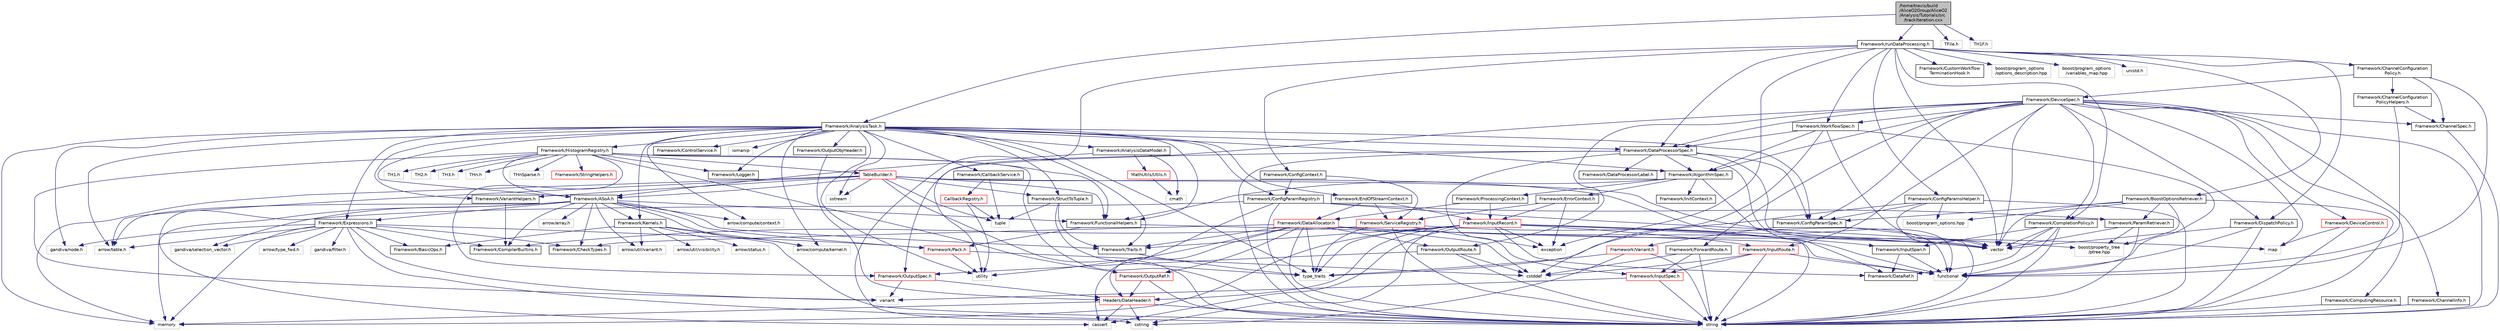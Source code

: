 digraph "/home/travis/build/AliceO2Group/AliceO2/Analysis/Tutorials/src/trackIteration.cxx"
{
 // INTERACTIVE_SVG=YES
  bgcolor="transparent";
  edge [fontname="Helvetica",fontsize="10",labelfontname="Helvetica",labelfontsize="10"];
  node [fontname="Helvetica",fontsize="10",shape=record];
  Node0 [label="/home/travis/build\l/AliceO2Group/AliceO2\l/Analysis/Tutorials/src\l/trackIteration.cxx",height=0.2,width=0.4,color="black", fillcolor="grey75", style="filled", fontcolor="black"];
  Node0 -> Node1 [color="midnightblue",fontsize="10",style="solid",fontname="Helvetica"];
  Node1 [label="Framework/runDataProcessing.h",height=0.2,width=0.4,color="black",URL="$db/dd0/runDataProcessing_8h.html"];
  Node1 -> Node2 [color="midnightblue",fontsize="10",style="solid",fontname="Helvetica"];
  Node2 [label="Framework/ChannelConfiguration\lPolicy.h",height=0.2,width=0.4,color="black",URL="$dd/d0f/ChannelConfigurationPolicy_8h.html"];
  Node2 -> Node3 [color="midnightblue",fontsize="10",style="solid",fontname="Helvetica"];
  Node3 [label="Framework/ChannelConfiguration\lPolicyHelpers.h",height=0.2,width=0.4,color="black",URL="$d6/d05/ChannelConfigurationPolicyHelpers_8h.html"];
  Node3 -> Node4 [color="midnightblue",fontsize="10",style="solid",fontname="Helvetica"];
  Node4 [label="Framework/ChannelSpec.h",height=0.2,width=0.4,color="black",URL="$d6/d72/ChannelSpec_8h.html"];
  Node4 -> Node5 [color="midnightblue",fontsize="10",style="solid",fontname="Helvetica"];
  Node5 [label="string",height=0.2,width=0.4,color="grey75"];
  Node3 -> Node6 [color="midnightblue",fontsize="10",style="solid",fontname="Helvetica"];
  Node6 [label="functional",height=0.2,width=0.4,color="grey75"];
  Node2 -> Node4 [color="midnightblue",fontsize="10",style="solid",fontname="Helvetica"];
  Node2 -> Node7 [color="midnightblue",fontsize="10",style="solid",fontname="Helvetica"];
  Node7 [label="Framework/DeviceSpec.h",height=0.2,width=0.4,color="black",URL="$df/de8/DeviceSpec_8h.html"];
  Node7 -> Node8 [color="midnightblue",fontsize="10",style="solid",fontname="Helvetica"];
  Node8 [label="Framework/WorkflowSpec.h",height=0.2,width=0.4,color="black",URL="$df/da1/WorkflowSpec_8h.html"];
  Node8 -> Node9 [color="midnightblue",fontsize="10",style="solid",fontname="Helvetica"];
  Node9 [label="Framework/DataProcessorSpec.h",height=0.2,width=0.4,color="black",URL="$d0/df4/DataProcessorSpec_8h.html"];
  Node9 -> Node10 [color="midnightblue",fontsize="10",style="solid",fontname="Helvetica"];
  Node10 [label="Framework/AlgorithmSpec.h",height=0.2,width=0.4,color="black",URL="$d0/d14/AlgorithmSpec_8h.html"];
  Node10 -> Node11 [color="midnightblue",fontsize="10",style="solid",fontname="Helvetica"];
  Node11 [label="Framework/ProcessingContext.h",height=0.2,width=0.4,color="black",URL="$de/d6a/ProcessingContext_8h.html"];
  Node11 -> Node12 [color="midnightblue",fontsize="10",style="solid",fontname="Helvetica"];
  Node12 [label="Framework/InputRecord.h",height=0.2,width=0.4,color="red",URL="$d6/d5c/InputRecord_8h.html"];
  Node12 -> Node13 [color="midnightblue",fontsize="10",style="solid",fontname="Helvetica"];
  Node13 [label="Framework/DataRef.h",height=0.2,width=0.4,color="black",URL="$d5/dfb/DataRef_8h.html"];
  Node12 -> Node84 [color="midnightblue",fontsize="10",style="solid",fontname="Helvetica"];
  Node84 [label="Framework/InputRoute.h",height=0.2,width=0.4,color="red",URL="$d5/d19/InputRoute_8h.html"];
  Node84 -> Node61 [color="midnightblue",fontsize="10",style="solid",fontname="Helvetica"];
  Node61 [label="Framework/InputSpec.h",height=0.2,width=0.4,color="red",URL="$d5/d3f/InputSpec_8h.html"];
  Node61 -> Node5 [color="midnightblue",fontsize="10",style="solid",fontname="Helvetica"];
  Node61 -> Node60 [color="midnightblue",fontsize="10",style="solid",fontname="Helvetica"];
  Node60 [label="variant",height=0.2,width=0.4,color="grey75"];
  Node84 -> Node86 [color="midnightblue",fontsize="10",style="solid",fontname="Helvetica"];
  Node86 [label="cstddef",height=0.2,width=0.4,color="grey75"];
  Node84 -> Node5 [color="midnightblue",fontsize="10",style="solid",fontname="Helvetica"];
  Node84 -> Node6 [color="midnightblue",fontsize="10",style="solid",fontname="Helvetica"];
  Node12 -> Node87 [color="midnightblue",fontsize="10",style="solid",fontname="Helvetica"];
  Node87 [label="Framework/InputSpan.h",height=0.2,width=0.4,color="black",URL="$da/d0f/InputSpan_8h.html"];
  Node87 -> Node13 [color="midnightblue",fontsize="10",style="solid",fontname="Helvetica"];
  Node87 -> Node6 [color="midnightblue",fontsize="10",style="solid",fontname="Helvetica"];
  Node12 -> Node30 [color="midnightblue",fontsize="10",style="solid",fontname="Helvetica"];
  Node30 [label="Framework/Traits.h",height=0.2,width=0.4,color="black",URL="$db/d31/Traits_8h.html"];
  Node30 -> Node28 [color="midnightblue",fontsize="10",style="solid",fontname="Helvetica"];
  Node28 [label="type_traits",height=0.2,width=0.4,color="grey75"];
  Node12 -> Node50 [color="midnightblue",fontsize="10",style="solid",fontname="Helvetica"];
  Node50 [label="Headers/DataHeader.h",height=0.2,width=0.4,color="red",URL="$dc/dcd/DataHeader_8h.html"];
  Node50 -> Node23 [color="midnightblue",fontsize="10",style="solid",fontname="Helvetica"];
  Node23 [label="memory",height=0.2,width=0.4,color="grey75"];
  Node50 -> Node52 [color="midnightblue",fontsize="10",style="solid",fontname="Helvetica"];
  Node52 [label="cassert",height=0.2,width=0.4,color="grey75"];
  Node50 -> Node53 [color="midnightblue",fontsize="10",style="solid",fontname="Helvetica"];
  Node53 [label="cstring",height=0.2,width=0.4,color="grey75"];
  Node50 -> Node5 [color="midnightblue",fontsize="10",style="solid",fontname="Helvetica"];
  Node12 -> Node5 [color="midnightblue",fontsize="10",style="solid",fontname="Helvetica"];
  Node12 -> Node29 [color="midnightblue",fontsize="10",style="solid",fontname="Helvetica"];
  Node29 [label="vector",height=0.2,width=0.4,color="grey75"];
  Node12 -> Node53 [color="midnightblue",fontsize="10",style="solid",fontname="Helvetica"];
  Node12 -> Node52 [color="midnightblue",fontsize="10",style="solid",fontname="Helvetica"];
  Node12 -> Node90 [color="midnightblue",fontsize="10",style="solid",fontname="Helvetica"];
  Node90 [label="exception",height=0.2,width=0.4,color="grey75"];
  Node12 -> Node23 [color="midnightblue",fontsize="10",style="solid",fontname="Helvetica"];
  Node12 -> Node28 [color="midnightblue",fontsize="10",style="solid",fontname="Helvetica"];
  Node11 -> Node91 [color="midnightblue",fontsize="10",style="solid",fontname="Helvetica"];
  Node91 [label="Framework/DataAllocator.h",height=0.2,width=0.4,color="red",URL="$d1/d28/DataAllocator_8h.html"];
  Node91 -> Node104 [color="midnightblue",fontsize="10",style="solid",fontname="Helvetica"];
  Node104 [label="Framework/OutputRef.h",height=0.2,width=0.4,color="red",URL="$d6/d5a/OutputRef_8h.html"];
  Node104 -> Node50 [color="midnightblue",fontsize="10",style="solid",fontname="Helvetica"];
  Node104 -> Node5 [color="midnightblue",fontsize="10",style="solid",fontname="Helvetica"];
  Node91 -> Node105 [color="midnightblue",fontsize="10",style="solid",fontname="Helvetica"];
  Node105 [label="Framework/OutputRoute.h",height=0.2,width=0.4,color="black",URL="$d6/df4/OutputRoute_8h.html"];
  Node105 -> Node49 [color="midnightblue",fontsize="10",style="solid",fontname="Helvetica"];
  Node49 [label="Framework/OutputSpec.h",height=0.2,width=0.4,color="red",URL="$db/d2d/OutputSpec_8h.html"];
  Node49 -> Node50 [color="midnightblue",fontsize="10",style="solid",fontname="Helvetica"];
  Node49 -> Node60 [color="midnightblue",fontsize="10",style="solid",fontname="Helvetica"];
  Node105 -> Node86 [color="midnightblue",fontsize="10",style="solid",fontname="Helvetica"];
  Node105 -> Node5 [color="midnightblue",fontsize="10",style="solid",fontname="Helvetica"];
  Node91 -> Node30 [color="midnightblue",fontsize="10",style="solid",fontname="Helvetica"];
  Node91 -> Node108 [color="midnightblue",fontsize="10",style="solid",fontname="Helvetica"];
  Node108 [label="Framework/CheckTypes.h",height=0.2,width=0.4,color="black",URL="$d1/d00/CheckTypes_8h.html"];
  Node91 -> Node50 [color="midnightblue",fontsize="10",style="solid",fontname="Helvetica"];
  Node91 -> Node29 [color="midnightblue",fontsize="10",style="solid",fontname="Helvetica"];
  Node91 -> Node38 [color="midnightblue",fontsize="10",style="solid",fontname="Helvetica"];
  Node38 [label="map",height=0.2,width=0.4,color="grey75"];
  Node91 -> Node5 [color="midnightblue",fontsize="10",style="solid",fontname="Helvetica"];
  Node91 -> Node35 [color="midnightblue",fontsize="10",style="solid",fontname="Helvetica"];
  Node35 [label="utility",height=0.2,width=0.4,color="grey75"];
  Node91 -> Node28 [color="midnightblue",fontsize="10",style="solid",fontname="Helvetica"];
  Node91 -> Node86 [color="midnightblue",fontsize="10",style="solid",fontname="Helvetica"];
  Node10 -> Node138 [color="midnightblue",fontsize="10",style="solid",fontname="Helvetica"];
  Node138 [label="Framework/ErrorContext.h",height=0.2,width=0.4,color="black",URL="$d7/dad/ErrorContext_8h.html"];
  Node138 -> Node12 [color="midnightblue",fontsize="10",style="solid",fontname="Helvetica"];
  Node138 -> Node139 [color="midnightblue",fontsize="10",style="solid",fontname="Helvetica"];
  Node139 [label="Framework/ServiceRegistry.h",height=0.2,width=0.4,color="red",URL="$d8/d17/ServiceRegistry_8h.html"];
  Node139 -> Node117 [color="midnightblue",fontsize="10",style="solid",fontname="Helvetica"];
  Node117 [label="Framework/CompilerBuiltins.h",height=0.2,width=0.4,color="black",URL="$d9/de8/CompilerBuiltins_8h.html"];
  Node139 -> Node90 [color="midnightblue",fontsize="10",style="solid",fontname="Helvetica"];
  Node139 -> Node6 [color="midnightblue",fontsize="10",style="solid",fontname="Helvetica"];
  Node139 -> Node5 [color="midnightblue",fontsize="10",style="solid",fontname="Helvetica"];
  Node139 -> Node28 [color="midnightblue",fontsize="10",style="solid",fontname="Helvetica"];
  Node138 -> Node90 [color="midnightblue",fontsize="10",style="solid",fontname="Helvetica"];
  Node10 -> Node142 [color="midnightblue",fontsize="10",style="solid",fontname="Helvetica"];
  Node142 [label="Framework/InitContext.h",height=0.2,width=0.4,color="black",URL="$d4/d2b/InitContext_8h.html"];
  Node10 -> Node116 [color="midnightblue",fontsize="10",style="solid",fontname="Helvetica"];
  Node116 [label="Framework/FunctionalHelpers.h",height=0.2,width=0.4,color="black",URL="$de/d9b/FunctionalHelpers_8h.html"];
  Node116 -> Node115 [color="midnightblue",fontsize="10",style="solid",fontname="Helvetica"];
  Node115 [label="Framework/Pack.h",height=0.2,width=0.4,color="red",URL="$dd/dce/Pack_8h.html"];
  Node115 -> Node86 [color="midnightblue",fontsize="10",style="solid",fontname="Helvetica"];
  Node115 -> Node35 [color="midnightblue",fontsize="10",style="solid",fontname="Helvetica"];
  Node116 -> Node6 [color="midnightblue",fontsize="10",style="solid",fontname="Helvetica"];
  Node10 -> Node6 [color="midnightblue",fontsize="10",style="solid",fontname="Helvetica"];
  Node9 -> Node143 [color="midnightblue",fontsize="10",style="solid",fontname="Helvetica"];
  Node143 [label="Framework/ConfigParamSpec.h",height=0.2,width=0.4,color="black",URL="$d0/d1c/ConfigParamSpec_8h.html"];
  Node143 -> Node144 [color="midnightblue",fontsize="10",style="solid",fontname="Helvetica"];
  Node144 [label="Framework/Variant.h",height=0.2,width=0.4,color="red",URL="$de/d56/Variant_8h.html"];
  Node144 -> Node28 [color="midnightblue",fontsize="10",style="solid",fontname="Helvetica"];
  Node144 -> Node53 [color="midnightblue",fontsize="10",style="solid",fontname="Helvetica"];
  Node144 -> Node5 [color="midnightblue",fontsize="10",style="solid",fontname="Helvetica"];
  Node143 -> Node5 [color="midnightblue",fontsize="10",style="solid",fontname="Helvetica"];
  Node9 -> Node148 [color="midnightblue",fontsize="10",style="solid",fontname="Helvetica"];
  Node148 [label="Framework/DataProcessorLabel.h",height=0.2,width=0.4,color="black",URL="$d1/df2/DataProcessorLabel_8h.html"];
  Node9 -> Node13 [color="midnightblue",fontsize="10",style="solid",fontname="Helvetica"];
  Node9 -> Node61 [color="midnightblue",fontsize="10",style="solid",fontname="Helvetica"];
  Node9 -> Node49 [color="midnightblue",fontsize="10",style="solid",fontname="Helvetica"];
  Node9 -> Node5 [color="midnightblue",fontsize="10",style="solid",fontname="Helvetica"];
  Node9 -> Node29 [color="midnightblue",fontsize="10",style="solid",fontname="Helvetica"];
  Node8 -> Node10 [color="midnightblue",fontsize="10",style="solid",fontname="Helvetica"];
  Node8 -> Node29 [color="midnightblue",fontsize="10",style="solid",fontname="Helvetica"];
  Node8 -> Node6 [color="midnightblue",fontsize="10",style="solid",fontname="Helvetica"];
  Node8 -> Node86 [color="midnightblue",fontsize="10",style="solid",fontname="Helvetica"];
  Node7 -> Node149 [color="midnightblue",fontsize="10",style="solid",fontname="Helvetica"];
  Node149 [label="Framework/ComputingResource.h",height=0.2,width=0.4,color="black",URL="$d8/d62/ComputingResource_8h.html"];
  Node149 -> Node5 [color="midnightblue",fontsize="10",style="solid",fontname="Helvetica"];
  Node7 -> Node9 [color="midnightblue",fontsize="10",style="solid",fontname="Helvetica"];
  Node7 -> Node4 [color="midnightblue",fontsize="10",style="solid",fontname="Helvetica"];
  Node7 -> Node150 [color="midnightblue",fontsize="10",style="solid",fontname="Helvetica"];
  Node150 [label="Framework/ChannelInfo.h",height=0.2,width=0.4,color="black",URL="$dd/de5/ChannelInfo_8h.html"];
  Node150 -> Node5 [color="midnightblue",fontsize="10",style="solid",fontname="Helvetica"];
  Node7 -> Node151 [color="midnightblue",fontsize="10",style="solid",fontname="Helvetica"];
  Node151 [label="Framework/DeviceControl.h",height=0.2,width=0.4,color="red",URL="$d2/d2c/DeviceControl_8h.html"];
  Node151 -> Node38 [color="midnightblue",fontsize="10",style="solid",fontname="Helvetica"];
  Node151 -> Node5 [color="midnightblue",fontsize="10",style="solid",fontname="Helvetica"];
  Node7 -> Node10 [color="midnightblue",fontsize="10",style="solid",fontname="Helvetica"];
  Node7 -> Node143 [color="midnightblue",fontsize="10",style="solid",fontname="Helvetica"];
  Node7 -> Node153 [color="midnightblue",fontsize="10",style="solid",fontname="Helvetica"];
  Node153 [label="Framework/ForwardRoute.h",height=0.2,width=0.4,color="black",URL="$d7/d12/ForwardRoute_8h.html"];
  Node153 -> Node61 [color="midnightblue",fontsize="10",style="solid",fontname="Helvetica"];
  Node153 -> Node86 [color="midnightblue",fontsize="10",style="solid",fontname="Helvetica"];
  Node153 -> Node5 [color="midnightblue",fontsize="10",style="solid",fontname="Helvetica"];
  Node7 -> Node84 [color="midnightblue",fontsize="10",style="solid",fontname="Helvetica"];
  Node7 -> Node105 [color="midnightblue",fontsize="10",style="solid",fontname="Helvetica"];
  Node7 -> Node154 [color="midnightblue",fontsize="10",style="solid",fontname="Helvetica"];
  Node154 [label="Framework/CompletionPolicy.h",height=0.2,width=0.4,color="black",URL="$df/dd6/CompletionPolicy_8h.html"];
  Node154 -> Node13 [color="midnightblue",fontsize="10",style="solid",fontname="Helvetica"];
  Node154 -> Node87 [color="midnightblue",fontsize="10",style="solid",fontname="Helvetica"];
  Node154 -> Node6 [color="midnightblue",fontsize="10",style="solid",fontname="Helvetica"];
  Node154 -> Node5 [color="midnightblue",fontsize="10",style="solid",fontname="Helvetica"];
  Node154 -> Node29 [color="midnightblue",fontsize="10",style="solid",fontname="Helvetica"];
  Node7 -> Node97 [color="midnightblue",fontsize="10",style="solid",fontname="Helvetica"];
  Node97 [label="Framework/DispatchPolicy.h",height=0.2,width=0.4,color="black",URL="$da/de6/DispatchPolicy_8h.html"];
  Node97 -> Node6 [color="midnightblue",fontsize="10",style="solid",fontname="Helvetica"];
  Node97 -> Node5 [color="midnightblue",fontsize="10",style="solid",fontname="Helvetica"];
  Node97 -> Node29 [color="midnightblue",fontsize="10",style="solid",fontname="Helvetica"];
  Node7 -> Node29 [color="midnightblue",fontsize="10",style="solid",fontname="Helvetica"];
  Node7 -> Node5 [color="midnightblue",fontsize="10",style="solid",fontname="Helvetica"];
  Node7 -> Node38 [color="midnightblue",fontsize="10",style="solid",fontname="Helvetica"];
  Node7 -> Node35 [color="midnightblue",fontsize="10",style="solid",fontname="Helvetica"];
  Node2 -> Node6 [color="midnightblue",fontsize="10",style="solid",fontname="Helvetica"];
  Node1 -> Node154 [color="midnightblue",fontsize="10",style="solid",fontname="Helvetica"];
  Node1 -> Node97 [color="midnightblue",fontsize="10",style="solid",fontname="Helvetica"];
  Node1 -> Node155 [color="midnightblue",fontsize="10",style="solid",fontname="Helvetica"];
  Node155 [label="Framework/ConfigParamsHelper.h",height=0.2,width=0.4,color="black",URL="$dd/d2b/ConfigParamsHelper_8h.html"];
  Node155 -> Node143 [color="midnightblue",fontsize="10",style="solid",fontname="Helvetica"];
  Node155 -> Node156 [color="midnightblue",fontsize="10",style="solid",fontname="Helvetica"];
  Node156 [label="boost/program_options.hpp",height=0.2,width=0.4,color="grey75"];
  Node155 -> Node5 [color="midnightblue",fontsize="10",style="solid",fontname="Helvetica"];
  Node155 -> Node29 [color="midnightblue",fontsize="10",style="solid",fontname="Helvetica"];
  Node155 -> Node28 [color="midnightblue",fontsize="10",style="solid",fontname="Helvetica"];
  Node1 -> Node9 [color="midnightblue",fontsize="10",style="solid",fontname="Helvetica"];
  Node1 -> Node8 [color="midnightblue",fontsize="10",style="solid",fontname="Helvetica"];
  Node1 -> Node157 [color="midnightblue",fontsize="10",style="solid",fontname="Helvetica"];
  Node157 [label="Framework/ConfigContext.h",height=0.2,width=0.4,color="black",URL="$d7/d2e/ConfigContext_8h.html"];
  Node157 -> Node158 [color="midnightblue",fontsize="10",style="solid",fontname="Helvetica"];
  Node158 [label="Framework/ConfigParamRegistry.h",height=0.2,width=0.4,color="black",URL="$de/dc6/ConfigParamRegistry_8h.html"];
  Node158 -> Node159 [color="midnightblue",fontsize="10",style="solid",fontname="Helvetica"];
  Node159 [label="Framework/ParamRetriever.h",height=0.2,width=0.4,color="black",URL="$df/d72/ParamRetriever_8h.html"];
  Node159 -> Node160 [color="midnightblue",fontsize="10",style="solid",fontname="Helvetica"];
  Node160 [label="boost/property_tree\l/ptree.hpp",height=0.2,width=0.4,color="grey75"];
  Node159 -> Node5 [color="midnightblue",fontsize="10",style="solid",fontname="Helvetica"];
  Node159 -> Node29 [color="midnightblue",fontsize="10",style="solid",fontname="Helvetica"];
  Node158 -> Node160 [color="midnightblue",fontsize="10",style="solid",fontname="Helvetica"];
  Node158 -> Node23 [color="midnightblue",fontsize="10",style="solid",fontname="Helvetica"];
  Node158 -> Node5 [color="midnightblue",fontsize="10",style="solid",fontname="Helvetica"];
  Node158 -> Node52 [color="midnightblue",fontsize="10",style="solid",fontname="Helvetica"];
  Node157 -> Node139 [color="midnightblue",fontsize="10",style="solid",fontname="Helvetica"];
  Node1 -> Node161 [color="midnightblue",fontsize="10",style="solid",fontname="Helvetica"];
  Node161 [label="Framework/BoostOptionsRetriever.h",height=0.2,width=0.4,color="black",URL="$d3/d7e/BoostOptionsRetriever_8h.html"];
  Node161 -> Node143 [color="midnightblue",fontsize="10",style="solid",fontname="Helvetica"];
  Node161 -> Node159 [color="midnightblue",fontsize="10",style="solid",fontname="Helvetica"];
  Node161 -> Node156 [color="midnightblue",fontsize="10",style="solid",fontname="Helvetica"];
  Node161 -> Node160 [color="midnightblue",fontsize="10",style="solid",fontname="Helvetica"];
  Node161 -> Node5 [color="midnightblue",fontsize="10",style="solid",fontname="Helvetica"];
  Node161 -> Node29 [color="midnightblue",fontsize="10",style="solid",fontname="Helvetica"];
  Node1 -> Node162 [color="midnightblue",fontsize="10",style="solid",fontname="Helvetica"];
  Node162 [label="Framework/CustomWorkflow\lTerminationHook.h",height=0.2,width=0.4,color="black",URL="$da/def/CustomWorkflowTerminationHook_8h.html"];
  Node1 -> Node163 [color="midnightblue",fontsize="10",style="solid",fontname="Helvetica"];
  Node163 [label="boost/program_options\l/options_description.hpp",height=0.2,width=0.4,color="grey75"];
  Node1 -> Node164 [color="midnightblue",fontsize="10",style="solid",fontname="Helvetica"];
  Node164 [label="boost/program_options\l/variables_map.hpp",height=0.2,width=0.4,color="grey75"];
  Node1 -> Node165 [color="midnightblue",fontsize="10",style="solid",fontname="Helvetica"];
  Node165 [label="unistd.h",height=0.2,width=0.4,color="grey75"];
  Node1 -> Node29 [color="midnightblue",fontsize="10",style="solid",fontname="Helvetica"];
  Node1 -> Node53 [color="midnightblue",fontsize="10",style="solid",fontname="Helvetica"];
  Node1 -> Node90 [color="midnightblue",fontsize="10",style="solid",fontname="Helvetica"];
  Node0 -> Node166 [color="midnightblue",fontsize="10",style="solid",fontname="Helvetica"];
  Node166 [label="Framework/AnalysisTask.h",height=0.2,width=0.4,color="black",URL="$d6/d57/AnalysisTask_8h.html"];
  Node166 -> Node114 [color="midnightblue",fontsize="10",style="solid",fontname="Helvetica"];
  Node114 [label="Framework/ASoA.h",height=0.2,width=0.4,color="black",URL="$de/d33/ASoA_8h.html"];
  Node114 -> Node115 [color="midnightblue",fontsize="10",style="solid",fontname="Helvetica"];
  Node114 -> Node108 [color="midnightblue",fontsize="10",style="solid",fontname="Helvetica"];
  Node114 -> Node116 [color="midnightblue",fontsize="10",style="solid",fontname="Helvetica"];
  Node114 -> Node117 [color="midnightblue",fontsize="10",style="solid",fontname="Helvetica"];
  Node114 -> Node30 [color="midnightblue",fontsize="10",style="solid",fontname="Helvetica"];
  Node114 -> Node118 [color="midnightblue",fontsize="10",style="solid",fontname="Helvetica"];
  Node118 [label="Framework/Expressions.h",height=0.2,width=0.4,color="black",URL="$d0/d91/Expressions_8h.html"];
  Node118 -> Node119 [color="midnightblue",fontsize="10",style="solid",fontname="Helvetica"];
  Node119 [label="Framework/BasicOps.h",height=0.2,width=0.4,color="black",URL="$dd/dc2/BasicOps_8h.html"];
  Node118 -> Node117 [color="midnightblue",fontsize="10",style="solid",fontname="Helvetica"];
  Node118 -> Node115 [color="midnightblue",fontsize="10",style="solid",fontname="Helvetica"];
  Node118 -> Node108 [color="midnightblue",fontsize="10",style="solid",fontname="Helvetica"];
  Node118 -> Node120 [color="midnightblue",fontsize="10",style="solid",fontname="Helvetica"];
  Node120 [label="arrow/type_fwd.h",height=0.2,width=0.4,color="grey75"];
  Node118 -> Node121 [color="midnightblue",fontsize="10",style="solid",fontname="Helvetica"];
  Node121 [label="arrow/table.h",height=0.2,width=0.4,color="grey75"];
  Node118 -> Node122 [color="midnightblue",fontsize="10",style="solid",fontname="Helvetica"];
  Node122 [label="gandiva/selection_vector.h",height=0.2,width=0.4,color="grey75"];
  Node118 -> Node123 [color="midnightblue",fontsize="10",style="solid",fontname="Helvetica"];
  Node123 [label="gandiva/node.h",height=0.2,width=0.4,color="grey75"];
  Node118 -> Node124 [color="midnightblue",fontsize="10",style="solid",fontname="Helvetica"];
  Node124 [label="gandiva/filter.h",height=0.2,width=0.4,color="grey75"];
  Node118 -> Node60 [color="midnightblue",fontsize="10",style="solid",fontname="Helvetica"];
  Node118 -> Node5 [color="midnightblue",fontsize="10",style="solid",fontname="Helvetica"];
  Node118 -> Node23 [color="midnightblue",fontsize="10",style="solid",fontname="Helvetica"];
  Node114 -> Node125 [color="midnightblue",fontsize="10",style="solid",fontname="Helvetica"];
  Node125 [label="Framework/Kernels.h",height=0.2,width=0.4,color="black",URL="$d0/d92/Kernels_8h.html"];
  Node125 -> Node119 [color="midnightblue",fontsize="10",style="solid",fontname="Helvetica"];
  Node125 -> Node126 [color="midnightblue",fontsize="10",style="solid",fontname="Helvetica"];
  Node126 [label="arrow/compute/kernel.h",height=0.2,width=0.4,color="grey75"];
  Node125 -> Node127 [color="midnightblue",fontsize="10",style="solid",fontname="Helvetica"];
  Node127 [label="arrow/status.h",height=0.2,width=0.4,color="grey75"];
  Node125 -> Node128 [color="midnightblue",fontsize="10",style="solid",fontname="Helvetica"];
  Node128 [label="arrow/util/visibility.h",height=0.2,width=0.4,color="grey75"];
  Node125 -> Node129 [color="midnightblue",fontsize="10",style="solid",fontname="Helvetica"];
  Node129 [label="arrow/util/variant.h",height=0.2,width=0.4,color="grey75"];
  Node125 -> Node5 [color="midnightblue",fontsize="10",style="solid",fontname="Helvetica"];
  Node114 -> Node121 [color="midnightblue",fontsize="10",style="solid",fontname="Helvetica"];
  Node114 -> Node130 [color="midnightblue",fontsize="10",style="solid",fontname="Helvetica"];
  Node130 [label="arrow/array.h",height=0.2,width=0.4,color="grey75"];
  Node114 -> Node129 [color="midnightblue",fontsize="10",style="solid",fontname="Helvetica"];
  Node114 -> Node131 [color="midnightblue",fontsize="10",style="solid",fontname="Helvetica"];
  Node131 [label="arrow/compute/context.h",height=0.2,width=0.4,color="grey75"];
  Node114 -> Node126 [color="midnightblue",fontsize="10",style="solid",fontname="Helvetica"];
  Node114 -> Node122 [color="midnightblue",fontsize="10",style="solid",fontname="Helvetica"];
  Node114 -> Node52 [color="midnightblue",fontsize="10",style="solid",fontname="Helvetica"];
  Node166 -> Node10 [color="midnightblue",fontsize="10",style="solid",fontname="Helvetica"];
  Node166 -> Node167 [color="midnightblue",fontsize="10",style="solid",fontname="Helvetica"];
  Node167 [label="Framework/AnalysisDataModel.h",height=0.2,width=0.4,color="black",URL="$d2/d8c/AnalysisDataModel_8h.html"];
  Node167 -> Node114 [color="midnightblue",fontsize="10",style="solid",fontname="Helvetica"];
  Node167 -> Node168 [color="midnightblue",fontsize="10",style="solid",fontname="Helvetica"];
  Node168 [label="MathUtils/Utils.h",height=0.2,width=0.4,color="red",URL="$d9/d52/Common_2MathUtils_2include_2MathUtils_2Utils_8h.html"];
  Node168 -> Node169 [color="midnightblue",fontsize="10",style="solid",fontname="Helvetica"];
  Node169 [label="cmath",height=0.2,width=0.4,color="grey75"];
  Node167 -> Node169 [color="midnightblue",fontsize="10",style="solid",fontname="Helvetica"];
  Node166 -> Node175 [color="midnightblue",fontsize="10",style="solid",fontname="Helvetica"];
  Node175 [label="Framework/CallbackService.h",height=0.2,width=0.4,color="black",URL="$d9/d7f/CallbackService_8h.html"];
  Node175 -> Node176 [color="midnightblue",fontsize="10",style="solid",fontname="Helvetica"];
  Node176 [label="CallbackRegistry.h",height=0.2,width=0.4,color="red",URL="$d7/d3e/CallbackRegistry_8h.html",tooltip="A generic registry for callbacks. "];
  Node176 -> Node133 [color="midnightblue",fontsize="10",style="solid",fontname="Helvetica"];
  Node133 [label="tuple",height=0.2,width=0.4,color="grey75"];
  Node176 -> Node35 [color="midnightblue",fontsize="10",style="solid",fontname="Helvetica"];
  Node175 -> Node133 [color="midnightblue",fontsize="10",style="solid",fontname="Helvetica"];
  Node166 -> Node177 [color="midnightblue",fontsize="10",style="solid",fontname="Helvetica"];
  Node177 [label="Framework/ControlService.h",height=0.2,width=0.4,color="black",URL="$d2/d43/ControlService_8h.html"];
  Node166 -> Node143 [color="midnightblue",fontsize="10",style="solid",fontname="Helvetica"];
  Node166 -> Node158 [color="midnightblue",fontsize="10",style="solid",fontname="Helvetica"];
  Node166 -> Node9 [color="midnightblue",fontsize="10",style="solid",fontname="Helvetica"];
  Node166 -> Node118 [color="midnightblue",fontsize="10",style="solid",fontname="Helvetica"];
  Node166 -> Node178 [color="midnightblue",fontsize="10",style="solid",fontname="Helvetica"];
  Node178 [label="Framework/EndOfStreamContext.h",height=0.2,width=0.4,color="black",URL="$d0/d77/EndOfStreamContext_8h.html"];
  Node178 -> Node12 [color="midnightblue",fontsize="10",style="solid",fontname="Helvetica"];
  Node178 -> Node139 [color="midnightblue",fontsize="10",style="solid",fontname="Helvetica"];
  Node178 -> Node91 [color="midnightblue",fontsize="10",style="solid",fontname="Helvetica"];
  Node166 -> Node125 [color="midnightblue",fontsize="10",style="solid",fontname="Helvetica"];
  Node166 -> Node179 [color="midnightblue",fontsize="10",style="solid",fontname="Helvetica"];
  Node179 [label="Framework/Logger.h",height=0.2,width=0.4,color="black",URL="$dd/da4/Logger_8h.html"];
  Node166 -> Node180 [color="midnightblue",fontsize="10",style="solid",fontname="Helvetica"];
  Node180 [label="Framework/HistogramRegistry.h",height=0.2,width=0.4,color="black",URL="$da/dd6/HistogramRegistry_8h.html"];
  Node180 -> Node114 [color="midnightblue",fontsize="10",style="solid",fontname="Helvetica"];
  Node180 -> Node116 [color="midnightblue",fontsize="10",style="solid",fontname="Helvetica"];
  Node180 -> Node179 [color="midnightblue",fontsize="10",style="solid",fontname="Helvetica"];
  Node180 -> Node104 [color="midnightblue",fontsize="10",style="solid",fontname="Helvetica"];
  Node180 -> Node49 [color="midnightblue",fontsize="10",style="solid",fontname="Helvetica"];
  Node180 -> Node141 [color="midnightblue",fontsize="10",style="solid",fontname="Helvetica"];
  Node141 [label="Framework/StringHelpers.h",height=0.2,width=0.4,color="red",URL="$db/dff/StringHelpers_8h.html"];
  Node180 -> Node113 [color="midnightblue",fontsize="10",style="solid",fontname="Helvetica"];
  Node113 [label="TableBuilder.h",height=0.2,width=0.4,color="red",URL="$d5/d98/TableBuilder_8h.html"];
  Node113 -> Node114 [color="midnightblue",fontsize="10",style="solid",fontname="Helvetica"];
  Node113 -> Node132 [color="midnightblue",fontsize="10",style="solid",fontname="Helvetica"];
  Node132 [label="Framework/StructToTuple.h",height=0.2,width=0.4,color="black",URL="$db/d4f/StructToTuple_8h.html"];
  Node132 -> Node30 [color="midnightblue",fontsize="10",style="solid",fontname="Helvetica"];
  Node132 -> Node133 [color="midnightblue",fontsize="10",style="solid",fontname="Helvetica"];
  Node132 -> Node28 [color="midnightblue",fontsize="10",style="solid",fontname="Helvetica"];
  Node113 -> Node116 [color="midnightblue",fontsize="10",style="solid",fontname="Helvetica"];
  Node113 -> Node134 [color="midnightblue",fontsize="10",style="solid",fontname="Helvetica"];
  Node134 [label="Framework/VariantHelpers.h",height=0.2,width=0.4,color="black",URL="$d7/dbe/VariantHelpers_8h.html"];
  Node134 -> Node117 [color="midnightblue",fontsize="10",style="solid",fontname="Helvetica"];
  Node113 -> Node83 [color="midnightblue",fontsize="10",style="solid",fontname="Helvetica"];
  Node83 [label="sstream",height=0.2,width=0.4,color="grey75"];
  Node113 -> Node121 [color="midnightblue",fontsize="10",style="solid",fontname="Helvetica"];
  Node113 -> Node6 [color="midnightblue",fontsize="10",style="solid",fontname="Helvetica"];
  Node113 -> Node29 [color="midnightblue",fontsize="10",style="solid",fontname="Helvetica"];
  Node113 -> Node5 [color="midnightblue",fontsize="10",style="solid",fontname="Helvetica"];
  Node113 -> Node23 [color="midnightblue",fontsize="10",style="solid",fontname="Helvetica"];
  Node113 -> Node133 [color="midnightblue",fontsize="10",style="solid",fontname="Helvetica"];
  Node180 -> Node181 [color="midnightblue",fontsize="10",style="solid",fontname="Helvetica"];
  Node181 [label="TH1.h",height=0.2,width=0.4,color="grey75"];
  Node180 -> Node182 [color="midnightblue",fontsize="10",style="solid",fontname="Helvetica"];
  Node182 [label="TH2.h",height=0.2,width=0.4,color="grey75"];
  Node180 -> Node183 [color="midnightblue",fontsize="10",style="solid",fontname="Helvetica"];
  Node183 [label="TH3.h",height=0.2,width=0.4,color="grey75"];
  Node180 -> Node184 [color="midnightblue",fontsize="10",style="solid",fontname="Helvetica"];
  Node184 [label="THn.h",height=0.2,width=0.4,color="grey75"];
  Node180 -> Node185 [color="midnightblue",fontsize="10",style="solid",fontname="Helvetica"];
  Node185 [label="THnSparse.h",height=0.2,width=0.4,color="grey75"];
  Node180 -> Node5 [color="midnightblue",fontsize="10",style="solid",fontname="Helvetica"];
  Node180 -> Node60 [color="midnightblue",fontsize="10",style="solid",fontname="Helvetica"];
  Node166 -> Node132 [color="midnightblue",fontsize="10",style="solid",fontname="Helvetica"];
  Node166 -> Node116 [color="midnightblue",fontsize="10",style="solid",fontname="Helvetica"];
  Node166 -> Node30 [color="midnightblue",fontsize="10",style="solid",fontname="Helvetica"];
  Node166 -> Node134 [color="midnightblue",fontsize="10",style="solid",fontname="Helvetica"];
  Node166 -> Node186 [color="midnightblue",fontsize="10",style="solid",fontname="Helvetica"];
  Node186 [label="Framework/OutputObjHeader.h",height=0.2,width=0.4,color="black",URL="$d4/d40/OutputObjHeader_8h.html"];
  Node186 -> Node50 [color="midnightblue",fontsize="10",style="solid",fontname="Helvetica"];
  Node166 -> Node131 [color="midnightblue",fontsize="10",style="solid",fontname="Helvetica"];
  Node166 -> Node126 [color="midnightblue",fontsize="10",style="solid",fontname="Helvetica"];
  Node166 -> Node121 [color="midnightblue",fontsize="10",style="solid",fontname="Helvetica"];
  Node166 -> Node123 [color="midnightblue",fontsize="10",style="solid",fontname="Helvetica"];
  Node166 -> Node28 [color="midnightblue",fontsize="10",style="solid",fontname="Helvetica"];
  Node166 -> Node35 [color="midnightblue",fontsize="10",style="solid",fontname="Helvetica"];
  Node166 -> Node23 [color="midnightblue",fontsize="10",style="solid",fontname="Helvetica"];
  Node166 -> Node83 [color="midnightblue",fontsize="10",style="solid",fontname="Helvetica"];
  Node166 -> Node187 [color="midnightblue",fontsize="10",style="solid",fontname="Helvetica"];
  Node187 [label="iomanip",height=0.2,width=0.4,color="grey75"];
  Node0 -> Node110 [color="midnightblue",fontsize="10",style="solid",fontname="Helvetica"];
  Node110 [label="TFile.h",height=0.2,width=0.4,color="grey75"];
  Node0 -> Node188 [color="midnightblue",fontsize="10",style="solid",fontname="Helvetica"];
  Node188 [label="TH1F.h",height=0.2,width=0.4,color="grey75"];
}
